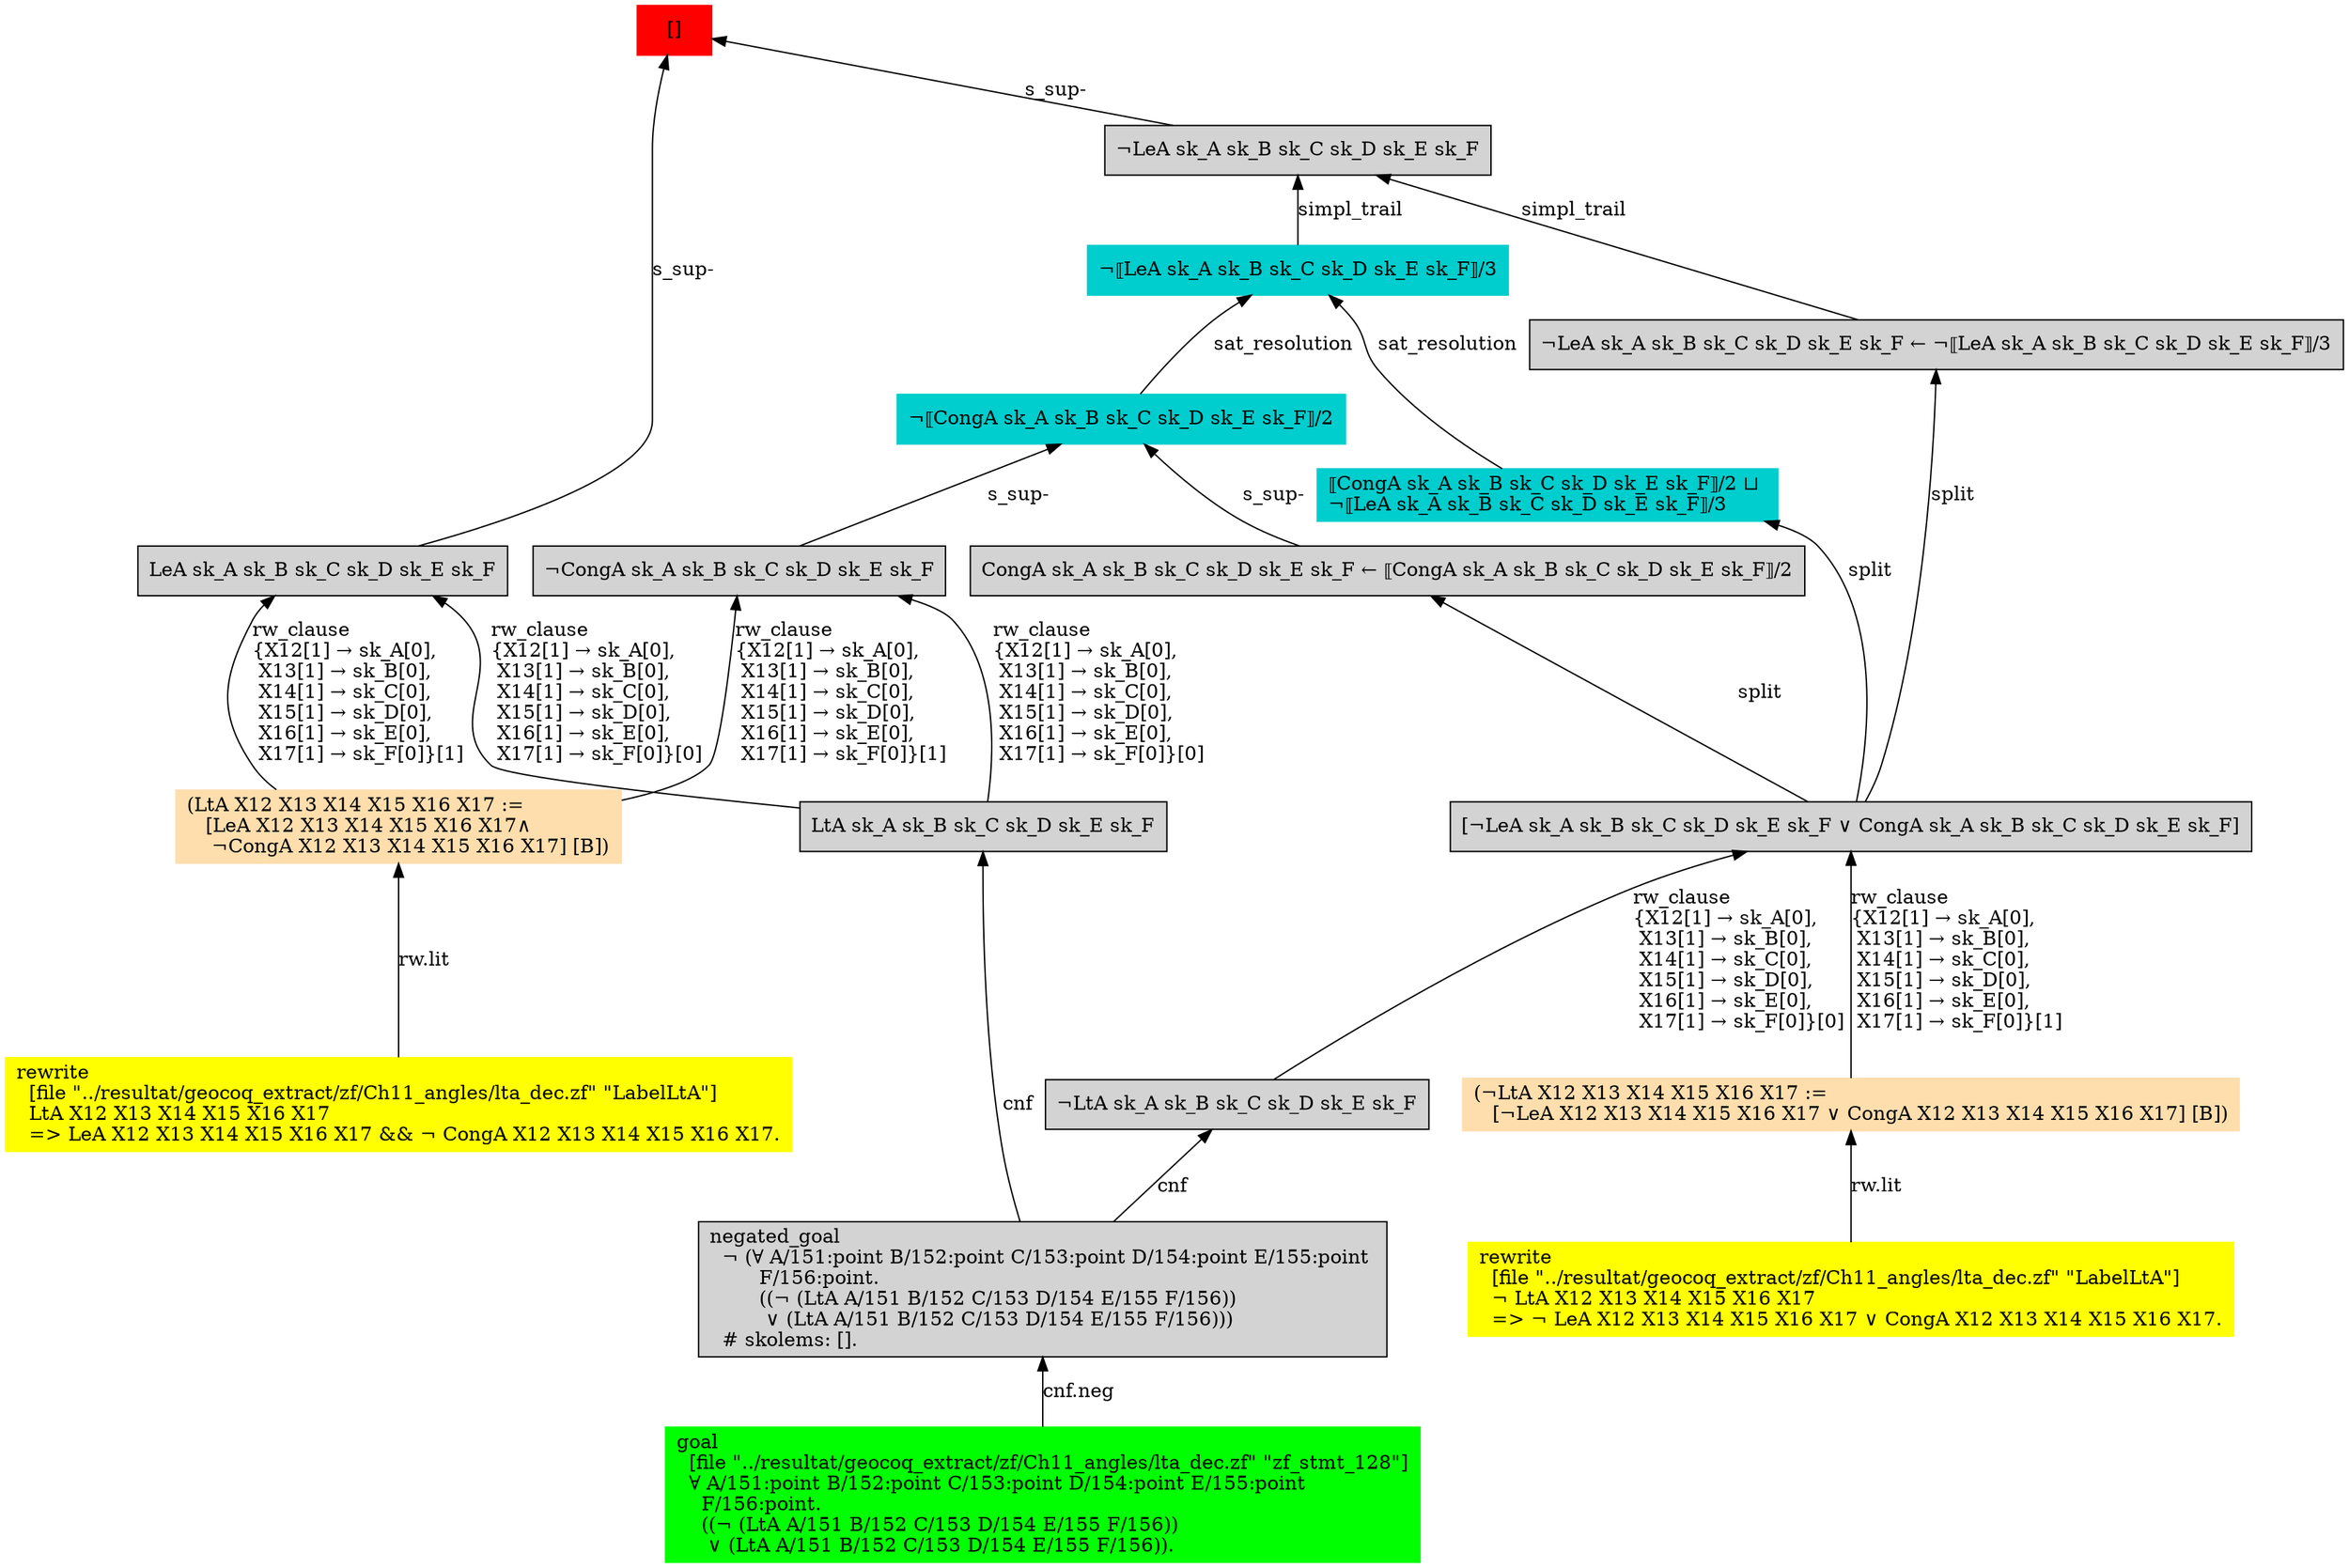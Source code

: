 digraph "unsat_graph" {
  vertex_0 [color=red, label="[]", shape=box, style=filled];
  vertex_0 -> vertex_1 [label="s_sup-\l", dir="back"];
  vertex_1 [shape=box, label="¬LeA sk_A sk_B sk_C sk_D sk_E sk_F\l", style=filled];
  vertex_1 -> vertex_2 [label="simpl_trail", dir="back"];
  vertex_2 [color=cyan3, shape=box, label="¬⟦LeA sk_A sk_B sk_C sk_D sk_E sk_F⟧/3\l", style=filled];
  vertex_2 -> vertex_3 [label="sat_resolution", dir="back"];
  vertex_3 [color=cyan3, shape=box, label="¬⟦CongA sk_A sk_B sk_C sk_D sk_E sk_F⟧/2\l", style=filled];
  vertex_3 -> vertex_4 [label="s_sup-\l", dir="back"];
  vertex_4 [shape=box, label="¬CongA sk_A sk_B sk_C sk_D sk_E sk_F\l", style=filled];
  vertex_4 -> vertex_5 [label="rw_clause\l\{X12[1] → sk_A[0], \l X13[1] → sk_B[0], \l X14[1] → sk_C[0], \l X15[1] → sk_D[0], \l X16[1] → sk_E[0], \l X17[1] → sk_F[0]\}[1]\l", dir="back"];
  vertex_5 [color=navajowhite, shape=box, label="(LtA X12 X13 X14 X15 X16 X17 :=\l   [LeA X12 X13 X14 X15 X16 X17∧\l    ¬CongA X12 X13 X14 X15 X16 X17] [B])\l", style=filled];
  vertex_5 -> vertex_6 [label="rw.lit", dir="back"];
  vertex_6 [color=yellow, shape=box, label="rewrite\l  [file \"../resultat/geocoq_extract/zf/Ch11_angles/lta_dec.zf\" \"LabelLtA\"]\l  LtA X12 X13 X14 X15 X16 X17\l  =\> LeA X12 X13 X14 X15 X16 X17 && ¬ CongA X12 X13 X14 X15 X16 X17.\l", style=filled];
  vertex_4 -> vertex_7 [label="rw_clause\l\{X12[1] → sk_A[0], \l X13[1] → sk_B[0], \l X14[1] → sk_C[0], \l X15[1] → sk_D[0], \l X16[1] → sk_E[0], \l X17[1] → sk_F[0]\}[0]\l", dir="back"];
  vertex_7 [shape=box, label="LtA sk_A sk_B sk_C sk_D sk_E sk_F\l", style=filled];
  vertex_7 -> vertex_8 [label="cnf", dir="back"];
  vertex_8 [shape=box, label="negated_goal\l  ¬ (∀ A/151:point B/152:point C/153:point D/154:point E/155:point \l        F/156:point.\l        ((¬ (LtA A/151 B/152 C/153 D/154 E/155 F/156))\l         ∨ (LtA A/151 B/152 C/153 D/154 E/155 F/156)))\l  # skolems: [].\l", style=filled];
  vertex_8 -> vertex_9 [label="cnf.neg", dir="back"];
  vertex_9 [color=green, shape=box, label="goal\l  [file \"../resultat/geocoq_extract/zf/Ch11_angles/lta_dec.zf\" \"zf_stmt_128\"]\l  ∀ A/151:point B/152:point C/153:point D/154:point E/155:point \l    F/156:point.\l    ((¬ (LtA A/151 B/152 C/153 D/154 E/155 F/156))\l     ∨ (LtA A/151 B/152 C/153 D/154 E/155 F/156)).\l", style=filled];
  vertex_3 -> vertex_10 [label="s_sup-\l", dir="back"];
  vertex_10 [shape=box, label="CongA sk_A sk_B sk_C sk_D sk_E sk_F ← ⟦CongA sk_A sk_B sk_C sk_D sk_E sk_F⟧/2\l", style=filled];
  vertex_10 -> vertex_11 [label="split", dir="back"];
  vertex_11 [shape=box, label="[¬LeA sk_A sk_B sk_C sk_D sk_E sk_F ∨ CongA sk_A sk_B sk_C sk_D sk_E sk_F]\l", style=filled];
  vertex_11 -> vertex_12 [label="rw_clause\l\{X12[1] → sk_A[0], \l X13[1] → sk_B[0], \l X14[1] → sk_C[0], \l X15[1] → sk_D[0], \l X16[1] → sk_E[0], \l X17[1] → sk_F[0]\}[1]\l", dir="back"];
  vertex_12 [color=navajowhite, shape=box, label="(¬LtA X12 X13 X14 X15 X16 X17 :=\l   [¬LeA X12 X13 X14 X15 X16 X17 ∨ CongA X12 X13 X14 X15 X16 X17] [B])\l", style=filled];
  vertex_12 -> vertex_13 [label="rw.lit", dir="back"];
  vertex_13 [color=yellow, shape=box, label="rewrite\l  [file \"../resultat/geocoq_extract/zf/Ch11_angles/lta_dec.zf\" \"LabelLtA\"]\l  ¬ LtA X12 X13 X14 X15 X16 X17\l  =\> ¬ LeA X12 X13 X14 X15 X16 X17 ∨ CongA X12 X13 X14 X15 X16 X17.\l", style=filled];
  vertex_11 -> vertex_14 [label="rw_clause\l\{X12[1] → sk_A[0], \l X13[1] → sk_B[0], \l X14[1] → sk_C[0], \l X15[1] → sk_D[0], \l X16[1] → sk_E[0], \l X17[1] → sk_F[0]\}[0]\l", dir="back"];
  vertex_14 [shape=box, label="¬LtA sk_A sk_B sk_C sk_D sk_E sk_F\l", style=filled];
  vertex_14 -> vertex_8 [label="cnf", dir="back"];
  vertex_2 -> vertex_15 [label="sat_resolution", dir="back"];
  vertex_15 [color=cyan3, shape=box, label="⟦CongA sk_A sk_B sk_C sk_D sk_E sk_F⟧/2 ⊔ \l¬⟦LeA sk_A sk_B sk_C sk_D sk_E sk_F⟧/3\l", style=filled];
  vertex_15 -> vertex_11 [label="split", dir="back"];
  vertex_1 -> vertex_16 [label="simpl_trail", dir="back"];
  vertex_16 [shape=box, label="¬LeA sk_A sk_B sk_C sk_D sk_E sk_F ← ¬⟦LeA sk_A sk_B sk_C sk_D sk_E sk_F⟧/3\l", style=filled];
  vertex_16 -> vertex_11 [label="split", dir="back"];
  vertex_0 -> vertex_17 [label="s_sup-\l", dir="back"];
  vertex_17 [shape=box, label="LeA sk_A sk_B sk_C sk_D sk_E sk_F\l", style=filled];
  vertex_17 -> vertex_5 [label="rw_clause\l\{X12[1] → sk_A[0], \l X13[1] → sk_B[0], \l X14[1] → sk_C[0], \l X15[1] → sk_D[0], \l X16[1] → sk_E[0], \l X17[1] → sk_F[0]\}[1]\l", dir="back"];
  vertex_17 -> vertex_7 [label="rw_clause\l\{X12[1] → sk_A[0], \l X13[1] → sk_B[0], \l X14[1] → sk_C[0], \l X15[1] → sk_D[0], \l X16[1] → sk_E[0], \l X17[1] → sk_F[0]\}[0]\l", dir="back"];
  }


